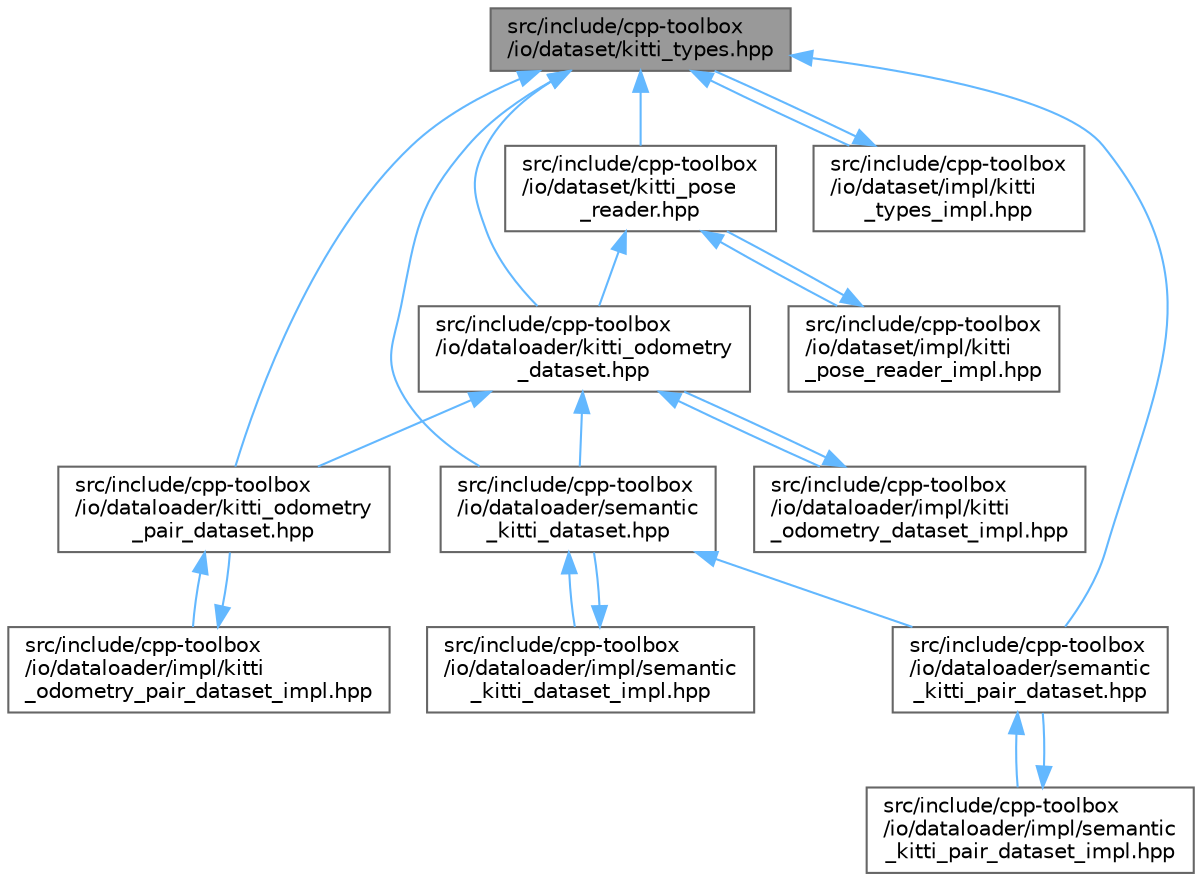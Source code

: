 digraph "src/include/cpp-toolbox/io/dataset/kitti_types.hpp"
{
 // LATEX_PDF_SIZE
  bgcolor="transparent";
  edge [fontname=Helvetica,fontsize=10,labelfontname=Helvetica,labelfontsize=10];
  node [fontname=Helvetica,fontsize=10,shape=box,height=0.2,width=0.4];
  Node1 [id="Node000001",label="src/include/cpp-toolbox\l/io/dataset/kitti_types.hpp",height=0.2,width=0.4,color="gray40", fillcolor="grey60", style="filled", fontcolor="black",tooltip=" "];
  Node1 -> Node2 [id="edge1_Node000001_Node000002",dir="back",color="steelblue1",style="solid",tooltip=" "];
  Node2 [id="Node000002",label="src/include/cpp-toolbox\l/io/dataloader/kitti_odometry\l_dataset.hpp",height=0.2,width=0.4,color="grey40", fillcolor="white", style="filled",URL="$kitti__odometry__dataset_8hpp.html",tooltip=" "];
  Node2 -> Node3 [id="edge2_Node000002_Node000003",dir="back",color="steelblue1",style="solid",tooltip=" "];
  Node3 [id="Node000003",label="src/include/cpp-toolbox\l/io/dataloader/impl/kitti\l_odometry_dataset_impl.hpp",height=0.2,width=0.4,color="grey40", fillcolor="white", style="filled",URL="$kitti__odometry__dataset__impl_8hpp.html",tooltip=" "];
  Node3 -> Node2 [id="edge3_Node000003_Node000002",dir="back",color="steelblue1",style="solid",tooltip=" "];
  Node2 -> Node4 [id="edge4_Node000002_Node000004",dir="back",color="steelblue1",style="solid",tooltip=" "];
  Node4 [id="Node000004",label="src/include/cpp-toolbox\l/io/dataloader/kitti_odometry\l_pair_dataset.hpp",height=0.2,width=0.4,color="grey40", fillcolor="white", style="filled",URL="$kitti__odometry__pair__dataset_8hpp.html",tooltip=" "];
  Node4 -> Node5 [id="edge5_Node000004_Node000005",dir="back",color="steelblue1",style="solid",tooltip=" "];
  Node5 [id="Node000005",label="src/include/cpp-toolbox\l/io/dataloader/impl/kitti\l_odometry_pair_dataset_impl.hpp",height=0.2,width=0.4,color="grey40", fillcolor="white", style="filled",URL="$kitti__odometry__pair__dataset__impl_8hpp.html",tooltip=" "];
  Node5 -> Node4 [id="edge6_Node000005_Node000004",dir="back",color="steelblue1",style="solid",tooltip=" "];
  Node2 -> Node6 [id="edge7_Node000002_Node000006",dir="back",color="steelblue1",style="solid",tooltip=" "];
  Node6 [id="Node000006",label="src/include/cpp-toolbox\l/io/dataloader/semantic\l_kitti_dataset.hpp",height=0.2,width=0.4,color="grey40", fillcolor="white", style="filled",URL="$semantic__kitti__dataset_8hpp.html",tooltip=" "];
  Node6 -> Node7 [id="edge8_Node000006_Node000007",dir="back",color="steelblue1",style="solid",tooltip=" "];
  Node7 [id="Node000007",label="src/include/cpp-toolbox\l/io/dataloader/impl/semantic\l_kitti_dataset_impl.hpp",height=0.2,width=0.4,color="grey40", fillcolor="white", style="filled",URL="$semantic__kitti__dataset__impl_8hpp.html",tooltip=" "];
  Node7 -> Node6 [id="edge9_Node000007_Node000006",dir="back",color="steelblue1",style="solid",tooltip=" "];
  Node6 -> Node8 [id="edge10_Node000006_Node000008",dir="back",color="steelblue1",style="solid",tooltip=" "];
  Node8 [id="Node000008",label="src/include/cpp-toolbox\l/io/dataloader/semantic\l_kitti_pair_dataset.hpp",height=0.2,width=0.4,color="grey40", fillcolor="white", style="filled",URL="$semantic__kitti__pair__dataset_8hpp.html",tooltip=" "];
  Node8 -> Node9 [id="edge11_Node000008_Node000009",dir="back",color="steelblue1",style="solid",tooltip=" "];
  Node9 [id="Node000009",label="src/include/cpp-toolbox\l/io/dataloader/impl/semantic\l_kitti_pair_dataset_impl.hpp",height=0.2,width=0.4,color="grey40", fillcolor="white", style="filled",URL="$semantic__kitti__pair__dataset__impl_8hpp.html",tooltip=" "];
  Node9 -> Node8 [id="edge12_Node000009_Node000008",dir="back",color="steelblue1",style="solid",tooltip=" "];
  Node1 -> Node4 [id="edge13_Node000001_Node000004",dir="back",color="steelblue1",style="solid",tooltip=" "];
  Node1 -> Node6 [id="edge14_Node000001_Node000006",dir="back",color="steelblue1",style="solid",tooltip=" "];
  Node1 -> Node8 [id="edge15_Node000001_Node000008",dir="back",color="steelblue1",style="solid",tooltip=" "];
  Node1 -> Node10 [id="edge16_Node000001_Node000010",dir="back",color="steelblue1",style="solid",tooltip=" "];
  Node10 [id="Node000010",label="src/include/cpp-toolbox\l/io/dataset/impl/kitti\l_types_impl.hpp",height=0.2,width=0.4,color="grey40", fillcolor="white", style="filled",URL="$kitti__types__impl_8hpp.html",tooltip=" "];
  Node10 -> Node1 [id="edge17_Node000010_Node000001",dir="back",color="steelblue1",style="solid",tooltip=" "];
  Node1 -> Node11 [id="edge18_Node000001_Node000011",dir="back",color="steelblue1",style="solid",tooltip=" "];
  Node11 [id="Node000011",label="src/include/cpp-toolbox\l/io/dataset/kitti_pose\l_reader.hpp",height=0.2,width=0.4,color="grey40", fillcolor="white", style="filled",URL="$kitti__pose__reader_8hpp.html",tooltip=" "];
  Node11 -> Node2 [id="edge19_Node000011_Node000002",dir="back",color="steelblue1",style="solid",tooltip=" "];
  Node11 -> Node12 [id="edge20_Node000011_Node000012",dir="back",color="steelblue1",style="solid",tooltip=" "];
  Node12 [id="Node000012",label="src/include/cpp-toolbox\l/io/dataset/impl/kitti\l_pose_reader_impl.hpp",height=0.2,width=0.4,color="grey40", fillcolor="white", style="filled",URL="$kitti__pose__reader__impl_8hpp.html",tooltip=" "];
  Node12 -> Node11 [id="edge21_Node000012_Node000011",dir="back",color="steelblue1",style="solid",tooltip=" "];
}
